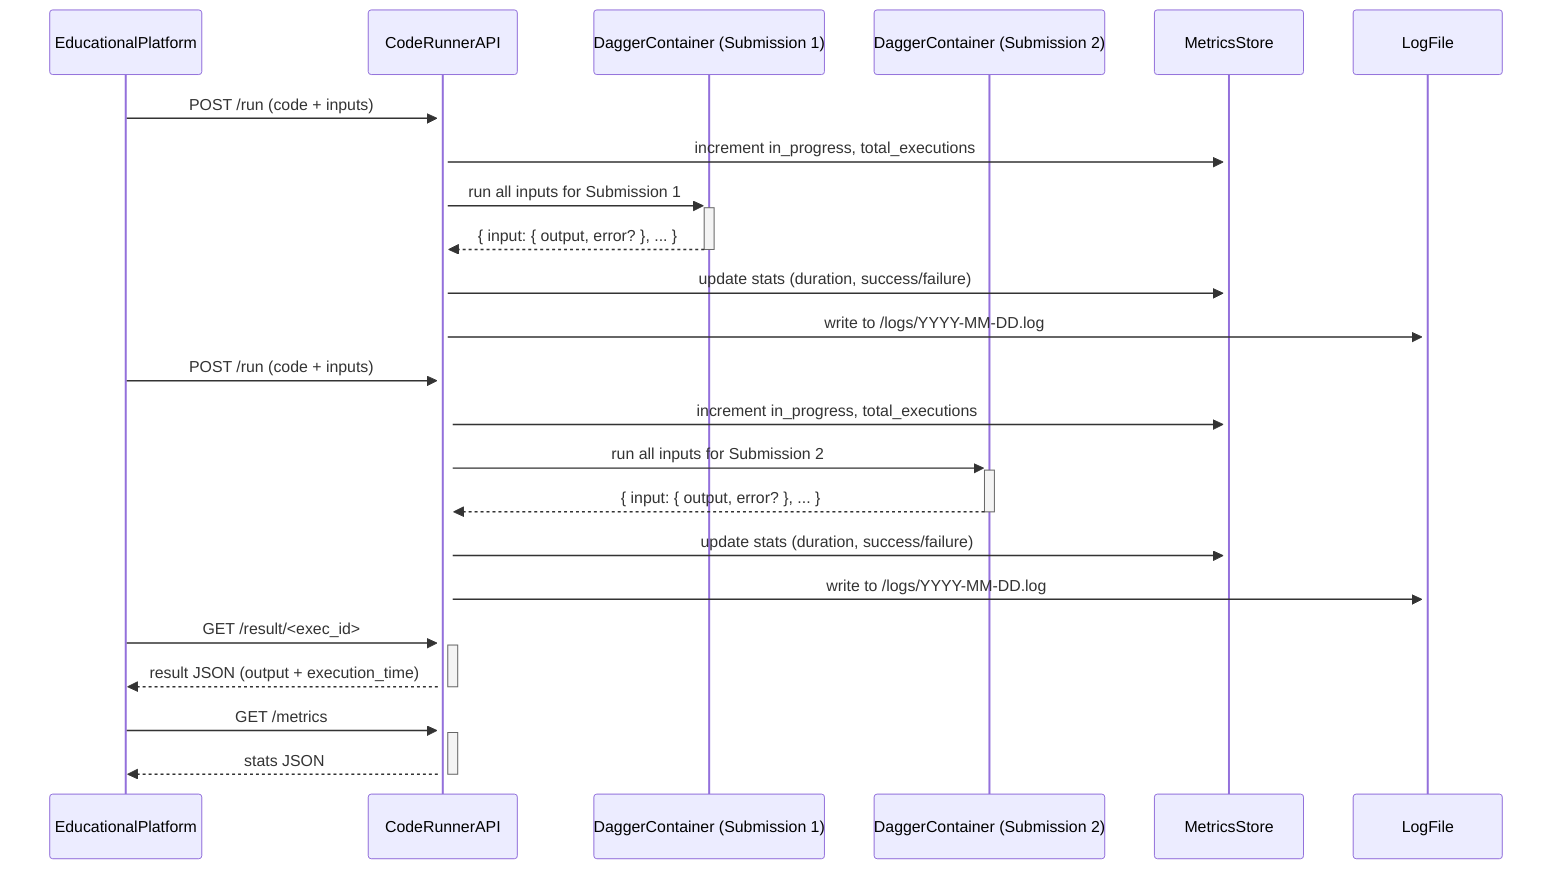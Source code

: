 sequenceDiagram
    participant EducationalPlatform
    participant CodeRunnerAPI
    participant DaggerContainer1 as DaggerContainer (Submission 1)
    participant DaggerContainer2 as DaggerContainer (Submission 2)
    participant MetricsStore
    participant LogFile

    %% Submission 1
    EducationalPlatform->>+CodeRunnerAPI: POST /run (code + inputs)
    CodeRunnerAPI->>+MetricsStore: increment in_progress, total_executions
    CodeRunnerAPI->>+DaggerContainer1: run all inputs for Submission 1
    DaggerContainer1-->>-CodeRunnerAPI: { input: { output, error? }, ... }
    CodeRunnerAPI->>+MetricsStore: update stats (duration, success/failure)
    CodeRunnerAPI->>+LogFile: write to /logs/YYYY-MM-DD.log

    %% Submission 2
    EducationalPlatform->>+CodeRunnerAPI: POST /run (code + inputs)
    CodeRunnerAPI->>+MetricsStore: increment in_progress, total_executions
    CodeRunnerAPI->>+DaggerContainer2: run all inputs for Submission 2
    DaggerContainer2-->>-CodeRunnerAPI: { input: { output, error? }, ... }
    CodeRunnerAPI->>+MetricsStore: update stats (duration, success/failure)
    CodeRunnerAPI->>+LogFile: write to /logs/YYYY-MM-DD.log

    %% Polling results
    EducationalPlatform->>+CodeRunnerAPI: GET /result/<exec_id>
    CodeRunnerAPI-->>-EducationalPlatform: result JSON (output + execution_time)

    %% Metrics retrieval
    EducationalPlatform->>+CodeRunnerAPI: GET /metrics
    CodeRunnerAPI-->>-EducationalPlatform: stats JSON